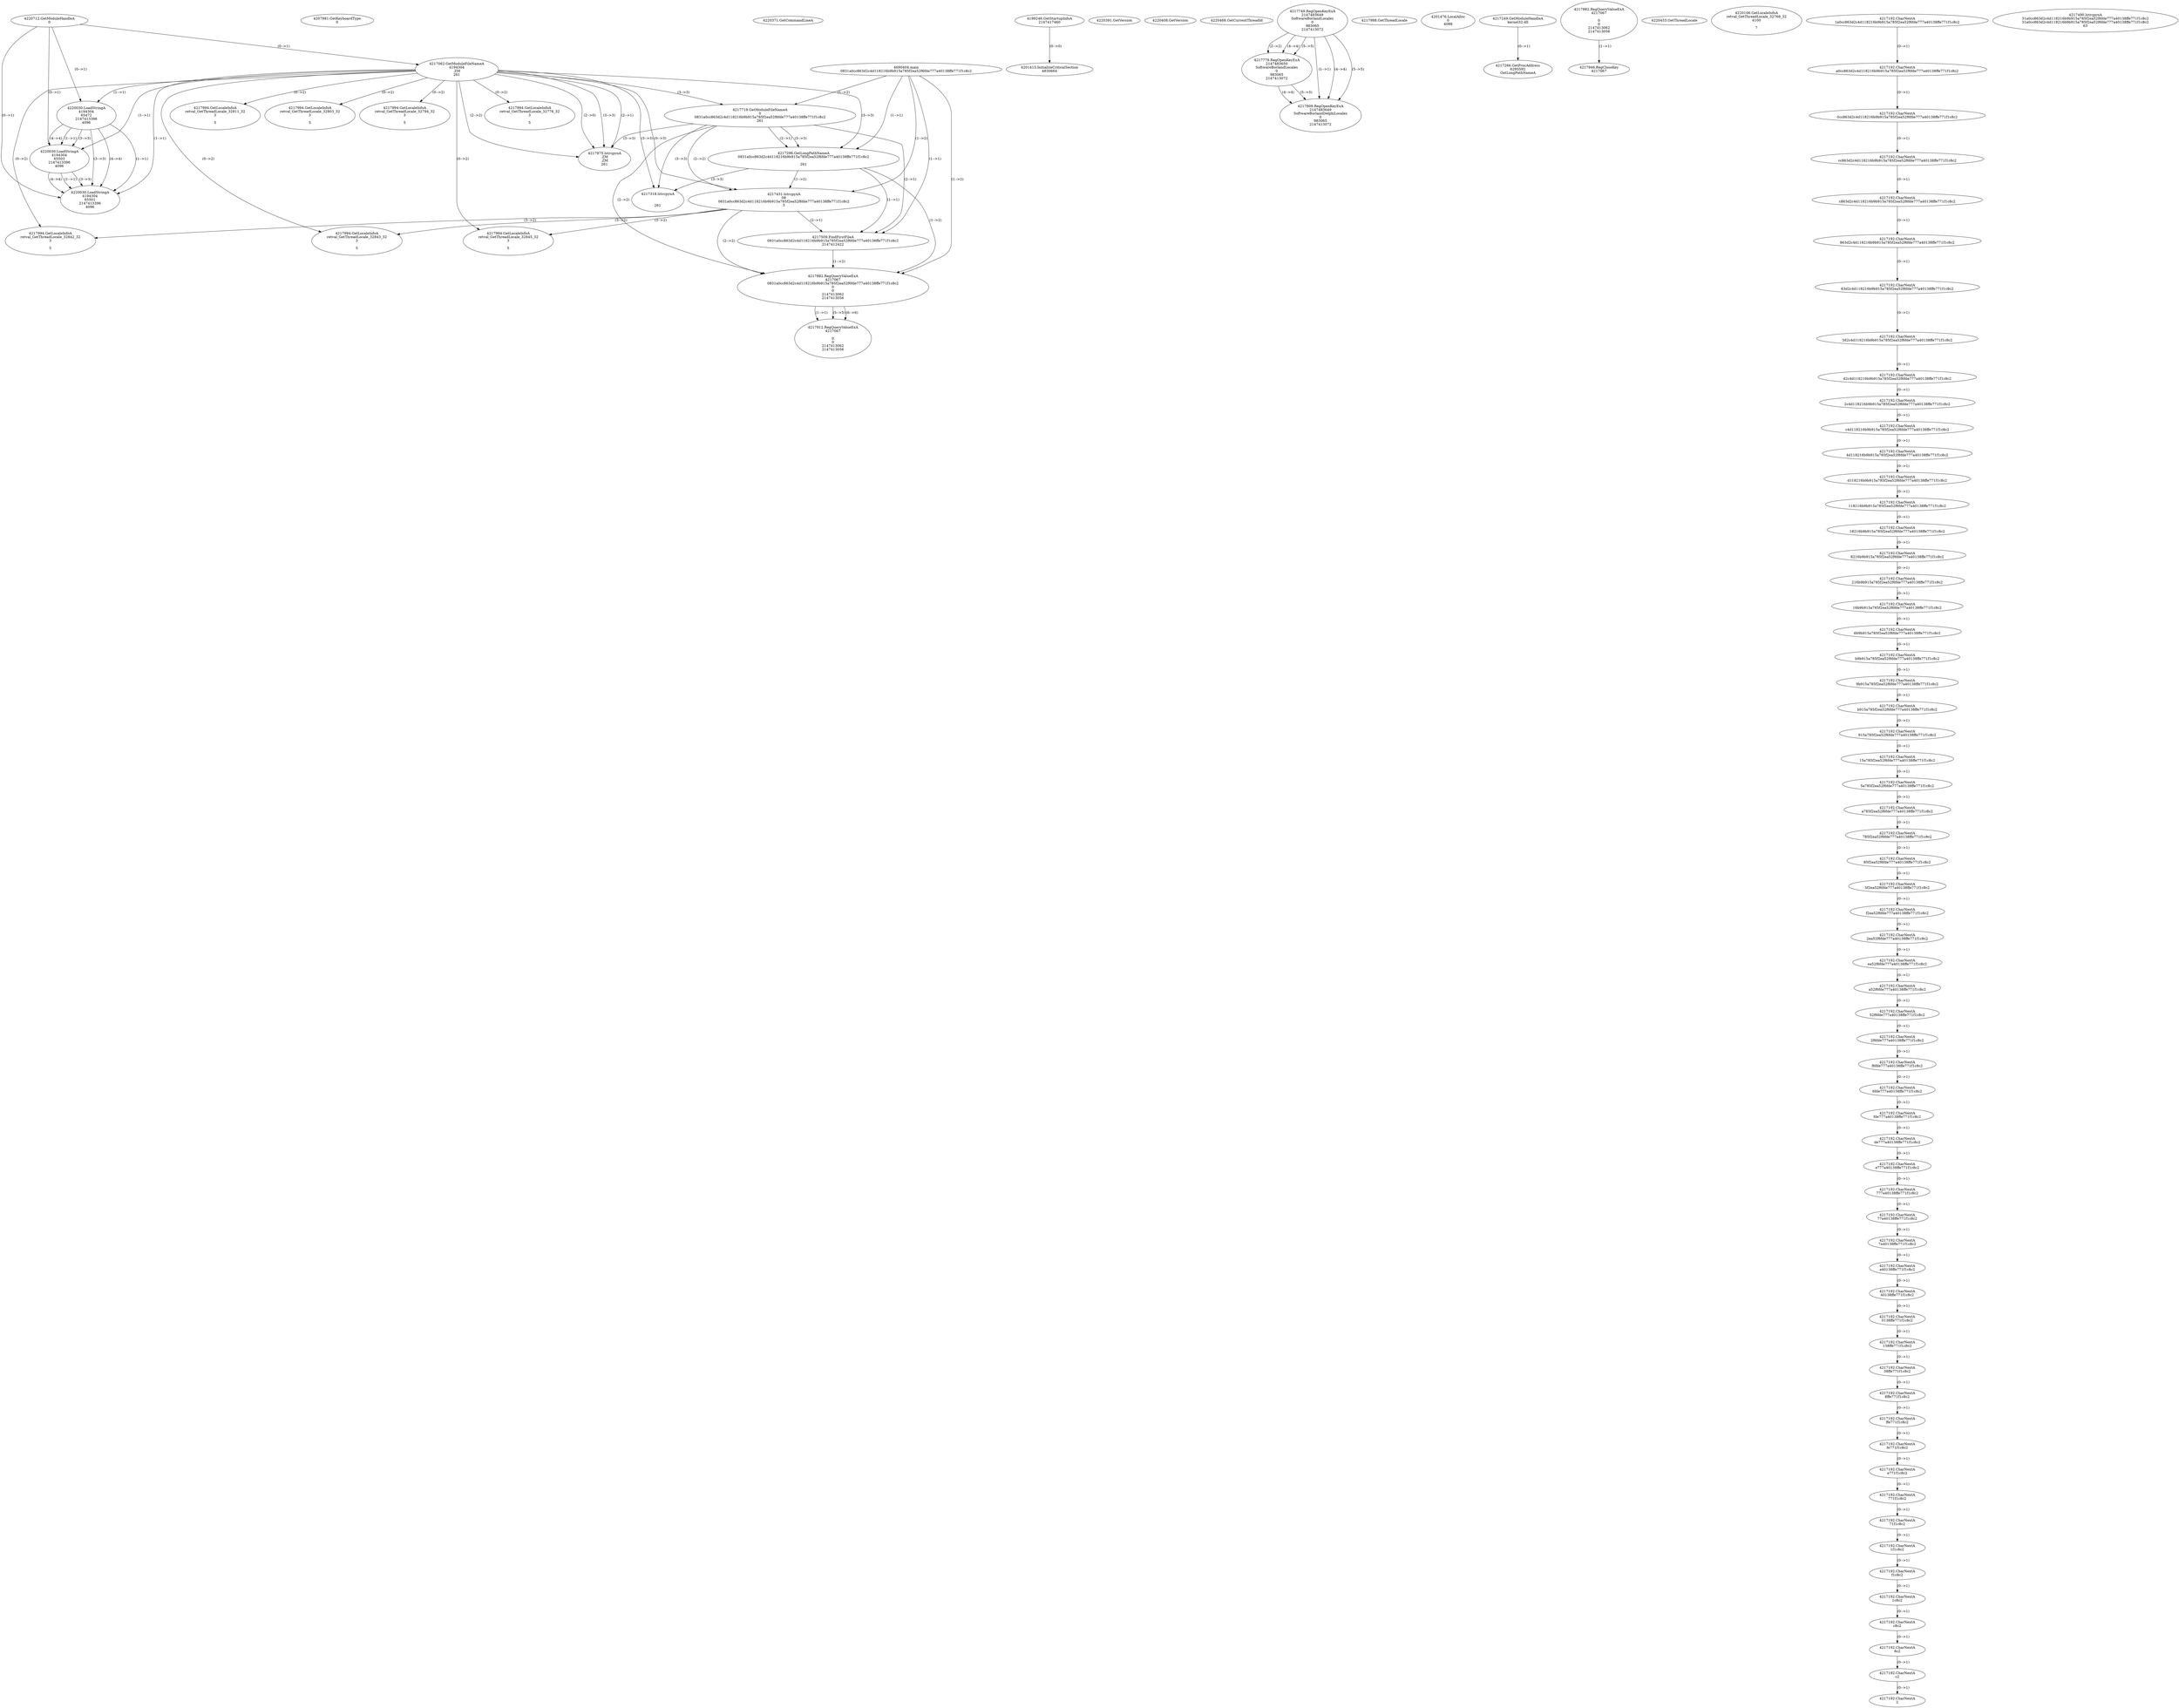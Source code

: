 // Global SCDG with merge call
digraph {
	0 [label="4690404.main
0831a0cc863d2c4d118216b9b915a785f2ea52f6fde777a40138ffe771f1c8c2"]
	1 [label="4220712.GetModuleHandleA
0"]
	2 [label="4207981.GetKeyboardType
0"]
	3 [label="4220371.GetCommandLineA
"]
	4 [label="4199246.GetStartupInfoA
2147417460"]
	5 [label="4220391.GetVersion
"]
	6 [label="4220408.GetVersion
"]
	7 [label="4220468.GetCurrentThreadId
"]
	8 [label="4217062.GetModuleFileNameA
4194304
.ZM
261"]
	1 -> 8 [label="(0-->1)"]
	9 [label="4217719.GetModuleFileNameA
0
0831a0cc863d2c4d118216b9b915a785f2ea52f6fde777a40138ffe771f1c8c2
261"]
	0 -> 9 [label="(1-->2)"]
	8 -> 9 [label="(3-->3)"]
	10 [label="4217749.RegOpenKeyExA
2147483649
Software\Borland\Locales
0
983065
2147413072"]
	11 [label="4217779.RegOpenKeyExA
2147483650
Software\Borland\Locales
0
983065
2147413072"]
	10 -> 11 [label="(2-->2)"]
	10 -> 11 [label="(4-->4)"]
	10 -> 11 [label="(5-->5)"]
	12 [label="4217809.RegOpenKeyExA
2147483649
Software\Borland\Delphi\Locales
0
983065
2147413072"]
	10 -> 12 [label="(1-->1)"]
	10 -> 12 [label="(4-->4)"]
	11 -> 12 [label="(4-->4)"]
	10 -> 12 [label="(5-->5)"]
	11 -> 12 [label="(5-->5)"]
	13 [label="4217975.lstrcpynA
.ZM
.ZM
261"]
	8 -> 13 [label="(2-->1)"]
	8 -> 13 [label="(2-->2)"]
	8 -> 13 [label="(3-->3)"]
	9 -> 13 [label="(3-->3)"]
	8 -> 13 [label="(2-->0)"]
	14 [label="4217988.GetThreadLocale
"]
	15 [label="4217994.GetLocaleInfoA
retval_GetThreadLocale_32776_32
3

5"]
	8 -> 15 [label="(0-->2)"]
	16 [label="4220030.LoadStringA
4194304
65472
2147413396
4096"]
	1 -> 16 [label="(0-->1)"]
	8 -> 16 [label="(1-->1)"]
	17 [label="4201415.InitializeCriticalSection
4830664"]
	4 -> 17 [label="(0-->0)"]
	18 [label="4201476.LocalAlloc
0
4088"]
	19 [label="4220030.LoadStringA
4194304
65503
2147413396
4096"]
	1 -> 19 [label="(0-->1)"]
	8 -> 19 [label="(1-->1)"]
	16 -> 19 [label="(1-->1)"]
	16 -> 19 [label="(3-->3)"]
	16 -> 19 [label="(4-->4)"]
	20 [label="4217249.GetModuleHandleA
kernel32.dll"]
	21 [label="4217266.GetProcAddress
6295592
GetLongPathNameA"]
	20 -> 21 [label="(0-->1)"]
	22 [label="4217296.GetLongPathNameA
0831a0cc863d2c4d118216b9b915a785f2ea52f6fde777a40138ffe771f1c8c2

261"]
	0 -> 22 [label="(1-->1)"]
	9 -> 22 [label="(2-->1)"]
	8 -> 22 [label="(3-->3)"]
	9 -> 22 [label="(3-->3)"]
	23 [label="4217318.lstrcpynA


261"]
	8 -> 23 [label="(3-->3)"]
	9 -> 23 [label="(3-->3)"]
	22 -> 23 [label="(3-->3)"]
	24 [label="4217882.RegQueryValueExA
4217067

0
0
2147413062
2147413056"]
	25 [label="4217946.RegCloseKey
4217067"]
	24 -> 25 [label="(1-->1)"]
	26 [label="4217994.GetLocaleInfoA
retval_GetThreadLocale_32811_32
3

5"]
	8 -> 26 [label="(0-->2)"]
	27 [label="4220453.GetThreadLocale
"]
	28 [label="4220106.GetLocaleInfoA
retval_GetThreadLocale_32768_32
4100

7"]
	29 [label="4217431.lstrcpynA
08
0831a0cc863d2c4d118216b9b915a785f2ea52f6fde777a40138ffe771f1c8c2
3"]
	0 -> 29 [label="(1-->2)"]
	9 -> 29 [label="(2-->2)"]
	22 -> 29 [label="(1-->2)"]
	8 -> 29 [label="(0-->3)"]
	30 [label="4217192.CharNextA
1a0cc863d2c4d118216b9b915a785f2ea52f6fde777a40138ffe771f1c8c2"]
	31 [label="4217192.CharNextA
a0cc863d2c4d118216b9b915a785f2ea52f6fde777a40138ffe771f1c8c2"]
	30 -> 31 [label="(0-->1)"]
	32 [label="4217192.CharNextA
0cc863d2c4d118216b9b915a785f2ea52f6fde777a40138ffe771f1c8c2"]
	31 -> 32 [label="(0-->1)"]
	33 [label="4217192.CharNextA
cc863d2c4d118216b9b915a785f2ea52f6fde777a40138ffe771f1c8c2"]
	32 -> 33 [label="(0-->1)"]
	34 [label="4217192.CharNextA
c863d2c4d118216b9b915a785f2ea52f6fde777a40138ffe771f1c8c2"]
	33 -> 34 [label="(0-->1)"]
	35 [label="4217192.CharNextA
863d2c4d118216b9b915a785f2ea52f6fde777a40138ffe771f1c8c2"]
	34 -> 35 [label="(0-->1)"]
	36 [label="4217192.CharNextA
63d2c4d118216b9b915a785f2ea52f6fde777a40138ffe771f1c8c2"]
	35 -> 36 [label="(0-->1)"]
	37 [label="4217192.CharNextA
3d2c4d118216b9b915a785f2ea52f6fde777a40138ffe771f1c8c2"]
	36 -> 37 [label="(0-->1)"]
	38 [label="4217192.CharNextA
d2c4d118216b9b915a785f2ea52f6fde777a40138ffe771f1c8c2"]
	37 -> 38 [label="(0-->1)"]
	39 [label="4217192.CharNextA
2c4d118216b9b915a785f2ea52f6fde777a40138ffe771f1c8c2"]
	38 -> 39 [label="(0-->1)"]
	40 [label="4217192.CharNextA
c4d118216b9b915a785f2ea52f6fde777a40138ffe771f1c8c2"]
	39 -> 40 [label="(0-->1)"]
	41 [label="4217192.CharNextA
4d118216b9b915a785f2ea52f6fde777a40138ffe771f1c8c2"]
	40 -> 41 [label="(0-->1)"]
	42 [label="4217192.CharNextA
d118216b9b915a785f2ea52f6fde777a40138ffe771f1c8c2"]
	41 -> 42 [label="(0-->1)"]
	43 [label="4217192.CharNextA
118216b9b915a785f2ea52f6fde777a40138ffe771f1c8c2"]
	42 -> 43 [label="(0-->1)"]
	44 [label="4217192.CharNextA
18216b9b915a785f2ea52f6fde777a40138ffe771f1c8c2"]
	43 -> 44 [label="(0-->1)"]
	45 [label="4217192.CharNextA
8216b9b915a785f2ea52f6fde777a40138ffe771f1c8c2"]
	44 -> 45 [label="(0-->1)"]
	46 [label="4217192.CharNextA
216b9b915a785f2ea52f6fde777a40138ffe771f1c8c2"]
	45 -> 46 [label="(0-->1)"]
	47 [label="4217192.CharNextA
16b9b915a785f2ea52f6fde777a40138ffe771f1c8c2"]
	46 -> 47 [label="(0-->1)"]
	48 [label="4217192.CharNextA
6b9b915a785f2ea52f6fde777a40138ffe771f1c8c2"]
	47 -> 48 [label="(0-->1)"]
	49 [label="4217192.CharNextA
b9b915a785f2ea52f6fde777a40138ffe771f1c8c2"]
	48 -> 49 [label="(0-->1)"]
	50 [label="4217192.CharNextA
9b915a785f2ea52f6fde777a40138ffe771f1c8c2"]
	49 -> 50 [label="(0-->1)"]
	51 [label="4217192.CharNextA
b915a785f2ea52f6fde777a40138ffe771f1c8c2"]
	50 -> 51 [label="(0-->1)"]
	52 [label="4217192.CharNextA
915a785f2ea52f6fde777a40138ffe771f1c8c2"]
	51 -> 52 [label="(0-->1)"]
	53 [label="4217192.CharNextA
15a785f2ea52f6fde777a40138ffe771f1c8c2"]
	52 -> 53 [label="(0-->1)"]
	54 [label="4217192.CharNextA
5a785f2ea52f6fde777a40138ffe771f1c8c2"]
	53 -> 54 [label="(0-->1)"]
	55 [label="4217192.CharNextA
a785f2ea52f6fde777a40138ffe771f1c8c2"]
	54 -> 55 [label="(0-->1)"]
	56 [label="4217192.CharNextA
785f2ea52f6fde777a40138ffe771f1c8c2"]
	55 -> 56 [label="(0-->1)"]
	57 [label="4217192.CharNextA
85f2ea52f6fde777a40138ffe771f1c8c2"]
	56 -> 57 [label="(0-->1)"]
	58 [label="4217192.CharNextA
5f2ea52f6fde777a40138ffe771f1c8c2"]
	57 -> 58 [label="(0-->1)"]
	59 [label="4217192.CharNextA
f2ea52f6fde777a40138ffe771f1c8c2"]
	58 -> 59 [label="(0-->1)"]
	60 [label="4217192.CharNextA
2ea52f6fde777a40138ffe771f1c8c2"]
	59 -> 60 [label="(0-->1)"]
	61 [label="4217192.CharNextA
ea52f6fde777a40138ffe771f1c8c2"]
	60 -> 61 [label="(0-->1)"]
	62 [label="4217192.CharNextA
a52f6fde777a40138ffe771f1c8c2"]
	61 -> 62 [label="(0-->1)"]
	63 [label="4217192.CharNextA
52f6fde777a40138ffe771f1c8c2"]
	62 -> 63 [label="(0-->1)"]
	64 [label="4217192.CharNextA
2f6fde777a40138ffe771f1c8c2"]
	63 -> 64 [label="(0-->1)"]
	65 [label="4217192.CharNextA
f6fde777a40138ffe771f1c8c2"]
	64 -> 65 [label="(0-->1)"]
	66 [label="4217192.CharNextA
6fde777a40138ffe771f1c8c2"]
	65 -> 66 [label="(0-->1)"]
	67 [label="4217192.CharNextA
fde777a40138ffe771f1c8c2"]
	66 -> 67 [label="(0-->1)"]
	68 [label="4217192.CharNextA
de777a40138ffe771f1c8c2"]
	67 -> 68 [label="(0-->1)"]
	69 [label="4217192.CharNextA
e777a40138ffe771f1c8c2"]
	68 -> 69 [label="(0-->1)"]
	70 [label="4217192.CharNextA
777a40138ffe771f1c8c2"]
	69 -> 70 [label="(0-->1)"]
	71 [label="4217192.CharNextA
77a40138ffe771f1c8c2"]
	70 -> 71 [label="(0-->1)"]
	72 [label="4217192.CharNextA
7a40138ffe771f1c8c2"]
	71 -> 72 [label="(0-->1)"]
	73 [label="4217192.CharNextA
a40138ffe771f1c8c2"]
	72 -> 73 [label="(0-->1)"]
	74 [label="4217192.CharNextA
40138ffe771f1c8c2"]
	73 -> 74 [label="(0-->1)"]
	75 [label="4217192.CharNextA
0138ffe771f1c8c2"]
	74 -> 75 [label="(0-->1)"]
	76 [label="4217192.CharNextA
138ffe771f1c8c2"]
	75 -> 76 [label="(0-->1)"]
	77 [label="4217192.CharNextA
38ffe771f1c8c2"]
	76 -> 77 [label="(0-->1)"]
	78 [label="4217192.CharNextA
8ffe771f1c8c2"]
	77 -> 78 [label="(0-->1)"]
	79 [label="4217192.CharNextA
ffe771f1c8c2"]
	78 -> 79 [label="(0-->1)"]
	80 [label="4217192.CharNextA
fe771f1c8c2"]
	79 -> 80 [label="(0-->1)"]
	81 [label="4217192.CharNextA
e771f1c8c2"]
	80 -> 81 [label="(0-->1)"]
	82 [label="4217192.CharNextA
771f1c8c2"]
	81 -> 82 [label="(0-->1)"]
	83 [label="4217192.CharNextA
71f1c8c2"]
	82 -> 83 [label="(0-->1)"]
	84 [label="4217192.CharNextA
1f1c8c2"]
	83 -> 84 [label="(0-->1)"]
	85 [label="4217192.CharNextA
f1c8c2"]
	84 -> 85 [label="(0-->1)"]
	86 [label="4217192.CharNextA
1c8c2"]
	85 -> 86 [label="(0-->1)"]
	87 [label="4217192.CharNextA
c8c2"]
	86 -> 87 [label="(0-->1)"]
	88 [label="4217192.CharNextA
8c2"]
	87 -> 88 [label="(0-->1)"]
	89 [label="4217192.CharNextA
c2"]
	88 -> 89 [label="(0-->1)"]
	90 [label="4217192.CharNextA
2"]
	89 -> 90 [label="(0-->1)"]
	91 [label="4217490.lstrcpynA
31a0cc863d2c4d118216b9b915a785f2ea52f6fde777a40138ffe771f1c8c2
31a0cc863d2c4d118216b9b915a785f2ea52f6fde777a40138ffe771f1c8c2
63"]
	92 [label="4217509.FindFirstFileA
0831a0cc863d2c4d118216b9b915a785f2ea52f6fde777a40138ffe771f1c8c2
2147412422"]
	0 -> 92 [label="(1-->1)"]
	9 -> 92 [label="(2-->1)"]
	22 -> 92 [label="(1-->1)"]
	29 -> 92 [label="(2-->1)"]
	93 [label="4217882.RegQueryValueExA
4217067
0831a0cc863d2c4d118216b9b915a785f2ea52f6fde777a40138ffe771f1c8c2
0
0
2147413062
2147413056"]
	0 -> 93 [label="(1-->2)"]
	9 -> 93 [label="(2-->2)"]
	22 -> 93 [label="(1-->2)"]
	29 -> 93 [label="(2-->2)"]
	92 -> 93 [label="(1-->2)"]
	94 [label="4217912.RegQueryValueExA
4217067

0
0
2147413062
2147413056"]
	93 -> 94 [label="(1-->1)"]
	93 -> 94 [label="(5-->5)"]
	93 -> 94 [label="(6-->6)"]
	95 [label="4217994.GetLocaleInfoA
retval_GetThreadLocale_32843_32
3

5"]
	8 -> 95 [label="(0-->2)"]
	29 -> 95 [label="(3-->2)"]
	96 [label="4220030.LoadStringA
4194304
65501
2147413396
4096"]
	1 -> 96 [label="(0-->1)"]
	8 -> 96 [label="(1-->1)"]
	16 -> 96 [label="(1-->1)"]
	19 -> 96 [label="(1-->1)"]
	16 -> 96 [label="(3-->3)"]
	19 -> 96 [label="(3-->3)"]
	16 -> 96 [label="(4-->4)"]
	19 -> 96 [label="(4-->4)"]
	97 [label="4217994.GetLocaleInfoA
retval_GetThreadLocale_32845_32
3

5"]
	8 -> 97 [label="(0-->2)"]
	29 -> 97 [label="(3-->2)"]
	98 [label="4217994.GetLocaleInfoA
retval_GetThreadLocale_32803_32
3

5"]
	8 -> 98 [label="(0-->2)"]
	99 [label="4217994.GetLocaleInfoA
retval_GetThreadLocale_32794_32
3

5"]
	8 -> 99 [label="(0-->2)"]
	100 [label="4217994.GetLocaleInfoA
retval_GetThreadLocale_32842_32
3

5"]
	8 -> 100 [label="(0-->2)"]
	29 -> 100 [label="(3-->2)"]
}
